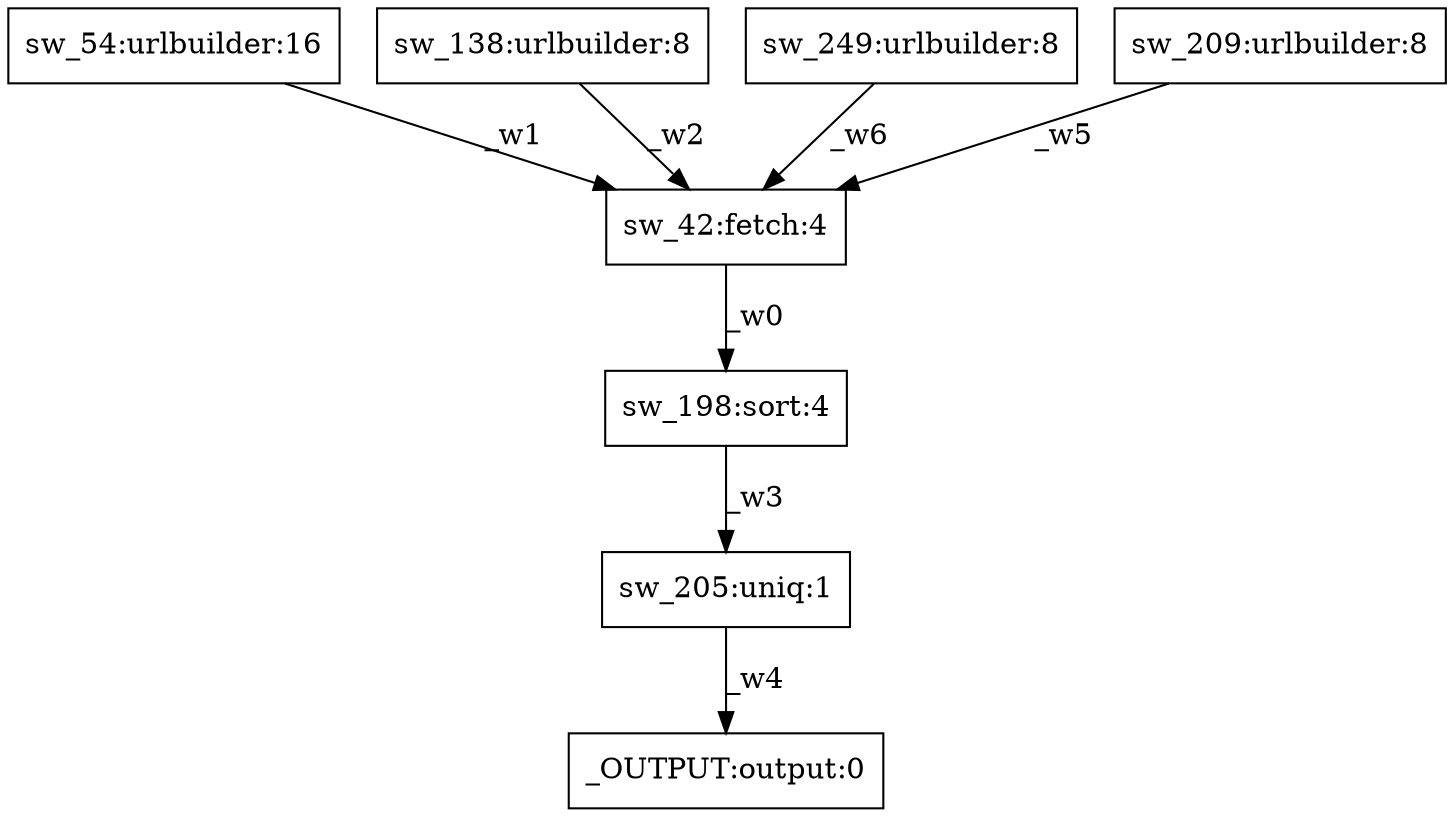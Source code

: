 digraph test1 { node [shape=box] "sw_54" [label="sw_54:urlbuilder:16"];"_OUTPUT" [label="_OUTPUT:output:0"];"sw_42" [label="sw_42:fetch:4"];"sw_138" [label="sw_138:urlbuilder:8"];"sw_205" [label="sw_205:uniq:1"];"sw_249" [label="sw_249:urlbuilder:8"];"sw_209" [label="sw_209:urlbuilder:8"];"sw_198" [label="sw_198:sort:4"];"sw_42" -> "sw_198" [label="_w0"];"sw_54" -> "sw_42" [label="_w1"];"sw_138" -> "sw_42" [label="_w2"];"sw_198" -> "sw_205" [label="_w3"];"sw_205" -> "_OUTPUT" [label="_w4"];"sw_209" -> "sw_42" [label="_w5"];"sw_249" -> "sw_42" [label="_w6"];}